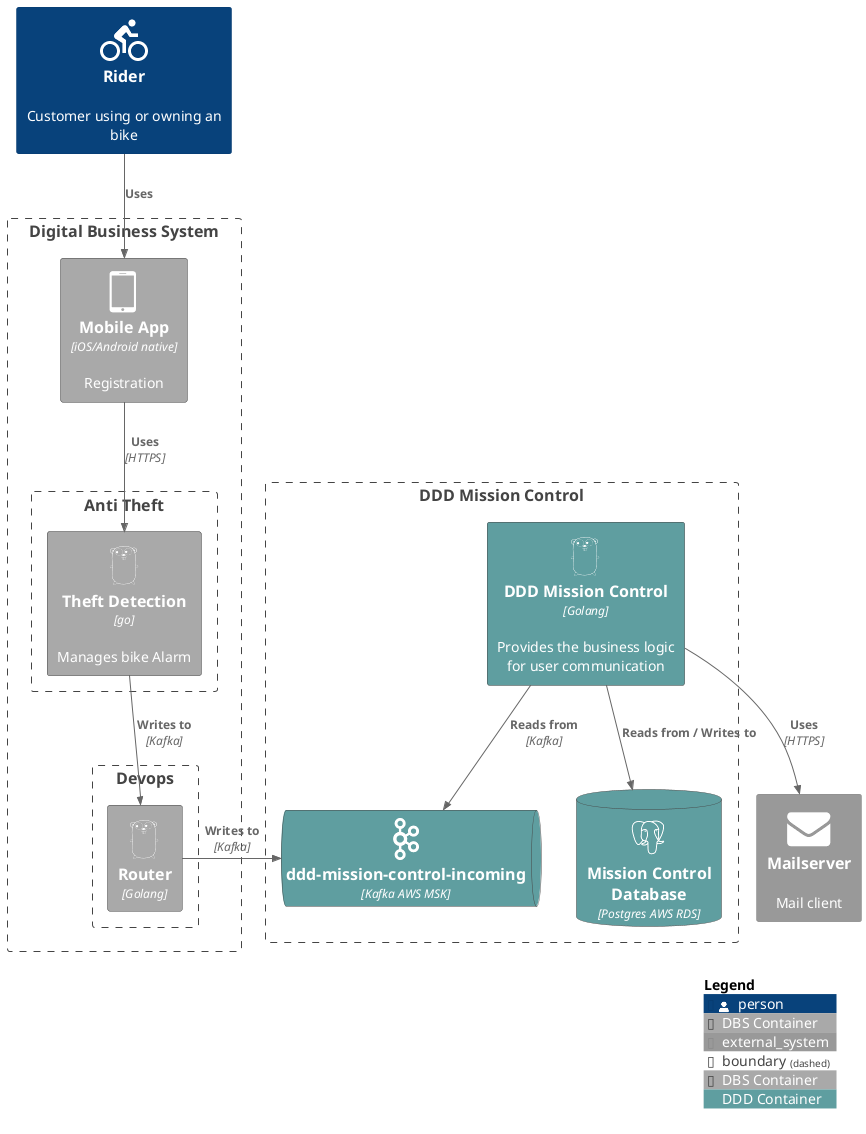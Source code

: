 @startuml
!include <C4/C4_Container>

!include <aws/common>
!include <aws/Database/AmazonRDS/AmazonRDS>
!include <cloudinsight/kafka>
!include <tupadr3/devicons/go>
!include <tupadr3/font-awesome/server>
!include <tupadr3/devicons/postgresql>
!include <tupadr3/govicons/mobile>
!include <tupadr3/font-awesome/envelope>
!include <material/bike>

AddElementTag("digital_business_system", $bgColor="#d4d4d4", $fontColor="black", $legendText="Digital Business System")
AddElementTag("container", $bgColor="#a9a9a9", $borderColor="#444444", $fontColor="white", $legendText="DBS Container")
AddElementTag("ddd_container", $bgColor=#5f9ea0, $fontColor="white", $legendText="DDD Container")

Person(rider, "Rider", "Customer using or owning an bike", $sprite="ma_bike")

Boundary(ddd, "DDD Mission Control") {
    ContainerDb(db, "Mission Control Database", "Postgres AWS RDS", "", "postgresql", $tags="ddd_container")
    ContainerQueue(topic_incoming, "ddd-mission-control-incoming", "Kafka AWS MSK", "", "kafka", $tags="ddd_container")
    Container(mission_control, "DDD Mission Control", "Golang", "Provides the business logic for user communication", "go", $tags="ddd_container")
}

Boundary(dbs, "Digital Business System", $tags="digital_business_system") {
    Container(app, "Mobile App", "iOS/Android native", "Registration", $sprite="mobile")

    Boundary(devops, "Devops") {
        Container(router, "Router", "Golang", "", "go")
    }

    Boundary(anti-theft, "Anti Theft") {
        Container(theft_detection, "Theft Detection", "go", "Manages bike Alarm", "go")
    }
}

System_Ext(mailserver, "Mailserver", "Mail client", $sprite="envelope")

Rel(rider, app, "Uses")
Rel(app, theft_detection, "Uses", "HTTPS")
Rel(theft_detection, router, "Writes to", "Kafka")
Rel_R(router, topic_incoming, "Writes to", "Kafka")
Rel(mission_control, db, "Reads from / Writes to")
Rel(mission_control, topic_incoming, "Reads from", "Kafka")
Rel(mission_control, mailserver, "Uses", "HTTPS")

SHOW_LEGEND()
@enduml
